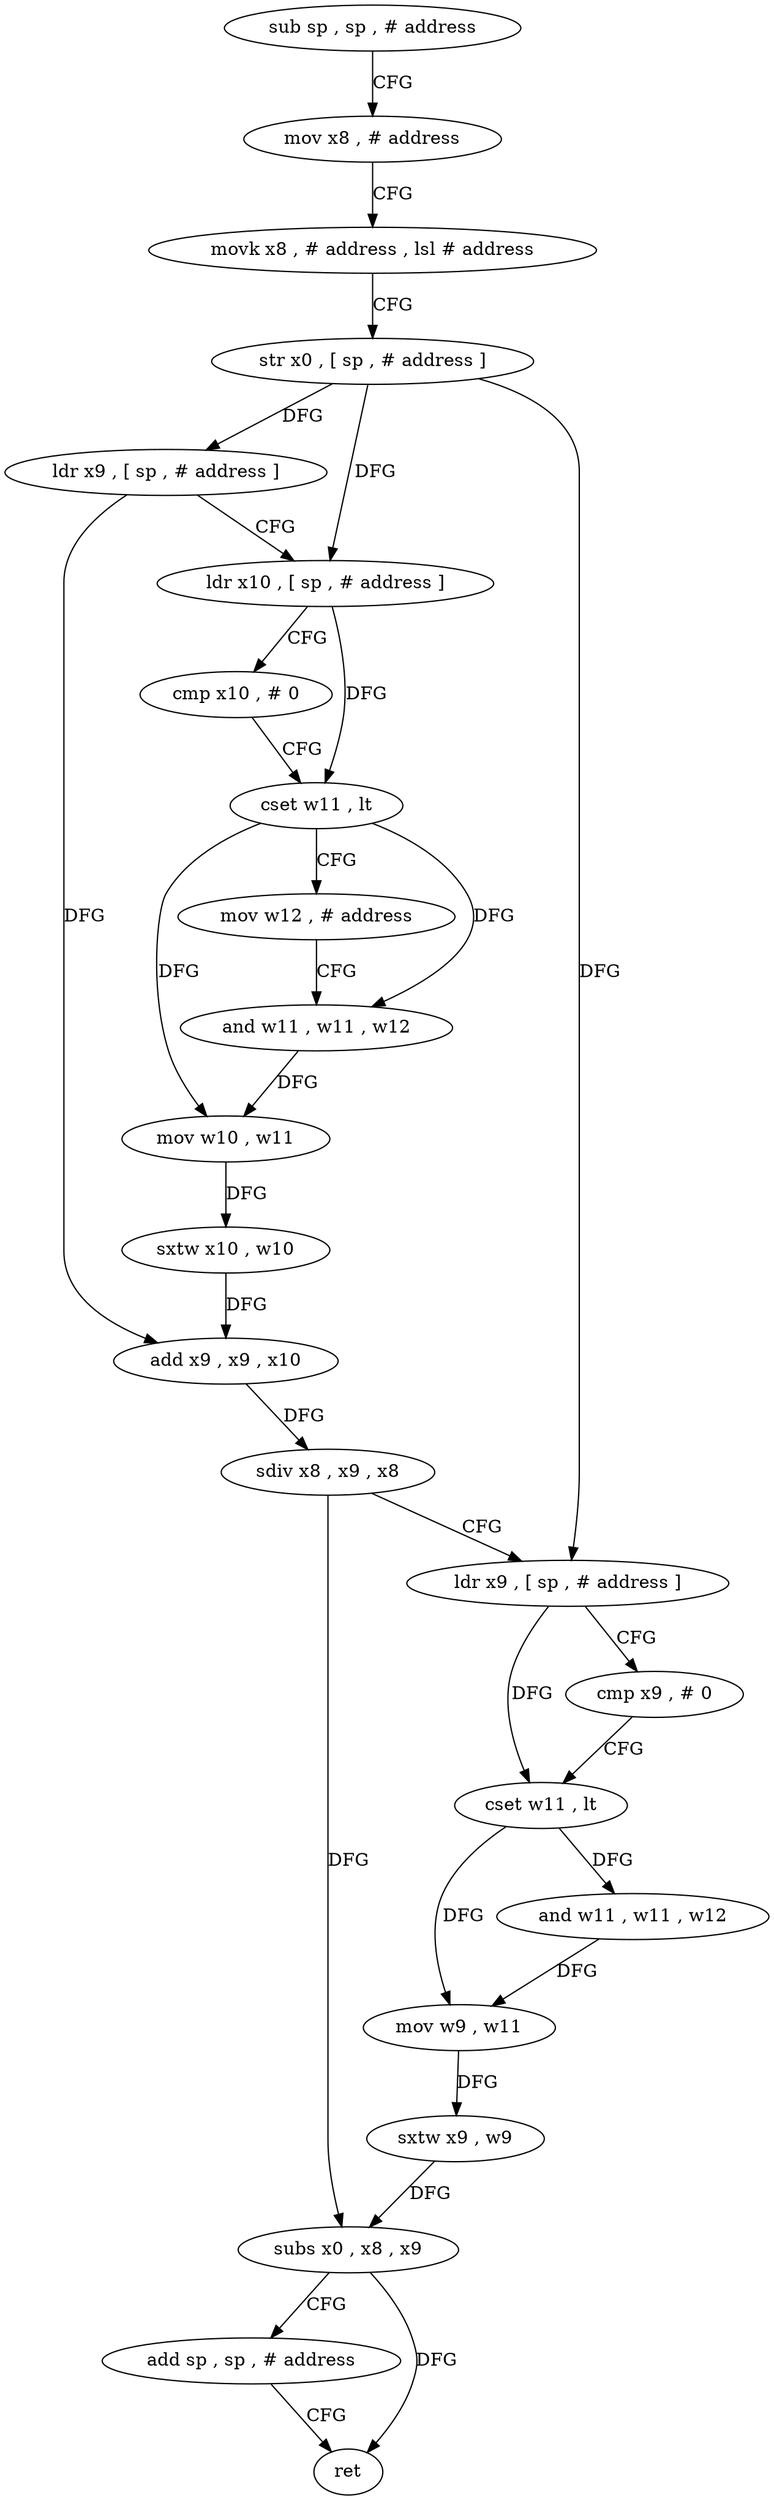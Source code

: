 digraph "func" {
"4253220" [label = "sub sp , sp , # address" ]
"4253224" [label = "mov x8 , # address" ]
"4253228" [label = "movk x8 , # address , lsl # address" ]
"4253232" [label = "str x0 , [ sp , # address ]" ]
"4253236" [label = "ldr x9 , [ sp , # address ]" ]
"4253240" [label = "ldr x10 , [ sp , # address ]" ]
"4253244" [label = "cmp x10 , # 0" ]
"4253248" [label = "cset w11 , lt" ]
"4253252" [label = "mov w12 , # address" ]
"4253256" [label = "and w11 , w11 , w12" ]
"4253260" [label = "mov w10 , w11" ]
"4253264" [label = "sxtw x10 , w10" ]
"4253268" [label = "add x9 , x9 , x10" ]
"4253272" [label = "sdiv x8 , x9 , x8" ]
"4253276" [label = "ldr x9 , [ sp , # address ]" ]
"4253280" [label = "cmp x9 , # 0" ]
"4253284" [label = "cset w11 , lt" ]
"4253288" [label = "and w11 , w11 , w12" ]
"4253292" [label = "mov w9 , w11" ]
"4253296" [label = "sxtw x9 , w9" ]
"4253300" [label = "subs x0 , x8 , x9" ]
"4253304" [label = "add sp , sp , # address" ]
"4253308" [label = "ret" ]
"4253220" -> "4253224" [ label = "CFG" ]
"4253224" -> "4253228" [ label = "CFG" ]
"4253228" -> "4253232" [ label = "CFG" ]
"4253232" -> "4253236" [ label = "DFG" ]
"4253232" -> "4253240" [ label = "DFG" ]
"4253232" -> "4253276" [ label = "DFG" ]
"4253236" -> "4253240" [ label = "CFG" ]
"4253236" -> "4253268" [ label = "DFG" ]
"4253240" -> "4253244" [ label = "CFG" ]
"4253240" -> "4253248" [ label = "DFG" ]
"4253244" -> "4253248" [ label = "CFG" ]
"4253248" -> "4253252" [ label = "CFG" ]
"4253248" -> "4253256" [ label = "DFG" ]
"4253248" -> "4253260" [ label = "DFG" ]
"4253252" -> "4253256" [ label = "CFG" ]
"4253256" -> "4253260" [ label = "DFG" ]
"4253260" -> "4253264" [ label = "DFG" ]
"4253264" -> "4253268" [ label = "DFG" ]
"4253268" -> "4253272" [ label = "DFG" ]
"4253272" -> "4253276" [ label = "CFG" ]
"4253272" -> "4253300" [ label = "DFG" ]
"4253276" -> "4253280" [ label = "CFG" ]
"4253276" -> "4253284" [ label = "DFG" ]
"4253280" -> "4253284" [ label = "CFG" ]
"4253284" -> "4253288" [ label = "DFG" ]
"4253284" -> "4253292" [ label = "DFG" ]
"4253288" -> "4253292" [ label = "DFG" ]
"4253292" -> "4253296" [ label = "DFG" ]
"4253296" -> "4253300" [ label = "DFG" ]
"4253300" -> "4253304" [ label = "CFG" ]
"4253300" -> "4253308" [ label = "DFG" ]
"4253304" -> "4253308" [ label = "CFG" ]
}
